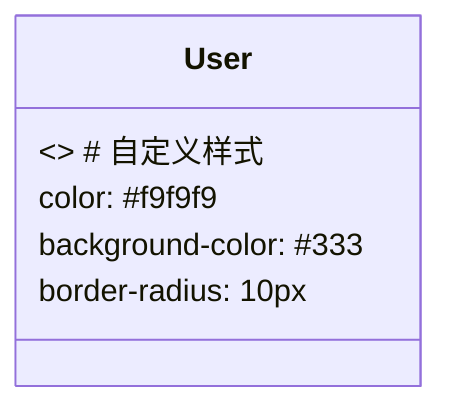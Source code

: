 classDiagram
    class User {
        <<class>> # 自定义样式
        color: #f9f9f9
        background-color: #333
        border-radius: 10px
    }
